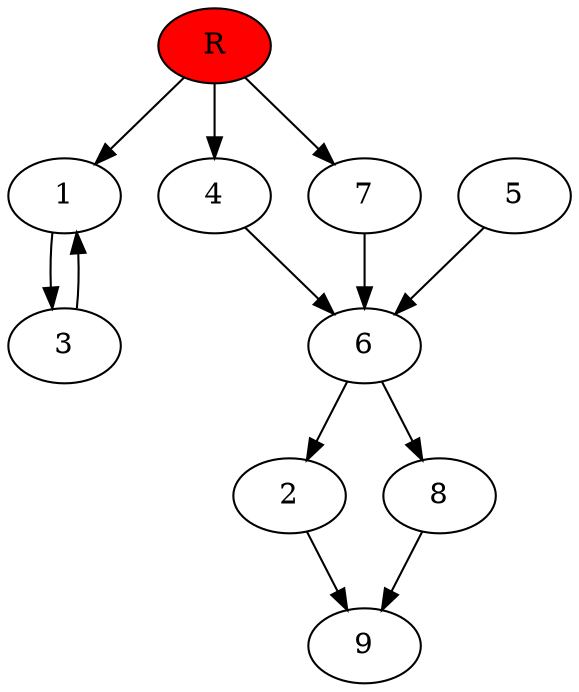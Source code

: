 digraph prb21604 {
	1
	2
	3
	4
	5
	6
	7
	8
	R [fillcolor="#ff0000" style=filled]
	1 -> 3
	2 -> 9
	3 -> 1
	4 -> 6
	5 -> 6
	6 -> 2
	6 -> 8
	7 -> 6
	8 -> 9
	R -> 1
	R -> 4
	R -> 7
}
